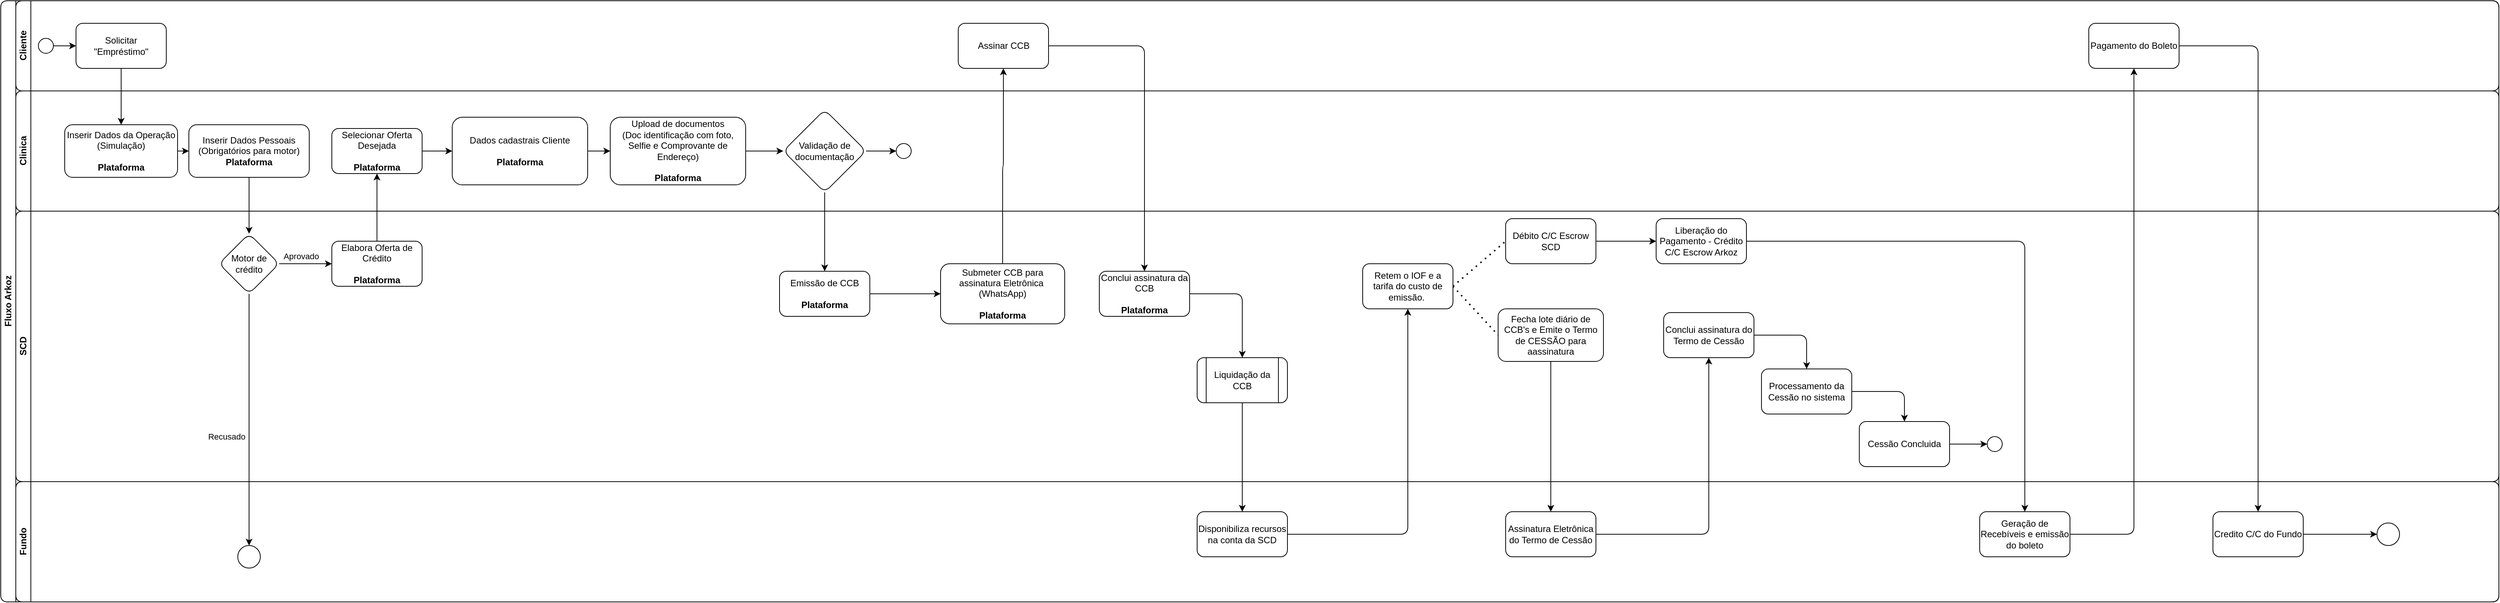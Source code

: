 <mxfile version="24.7.7">
  <diagram id="prtHgNgQTEPvFCAcTncT" name="Page-1">
    <mxGraphModel dx="1723" dy="1207" grid="1" gridSize="10" guides="1" tooltips="1" connect="1" arrows="1" fold="1" page="1" pageScale="1" pageWidth="827" pageHeight="1169" math="0" shadow="0">
      <root>
        <mxCell id="0" />
        <mxCell id="1" parent="0" />
        <mxCell id="dNxyNK7c78bLwvsdeMH5-19" value="Fluxo Arkoz" style="swimlane;html=1;childLayout=stackLayout;resizeParent=1;resizeParentMax=0;horizontal=0;startSize=20;horizontalStack=0;rounded=1;labelBackgroundColor=none;" parent="1" vertex="1">
          <mxGeometry x="240" y="185" width="3320" height="800" as="geometry" />
        </mxCell>
        <mxCell id="dNxyNK7c78bLwvsdeMH5-20" value="Cliente" style="swimlane;html=1;startSize=20;horizontal=0;rounded=1;labelBackgroundColor=none;" parent="dNxyNK7c78bLwvsdeMH5-19" vertex="1">
          <mxGeometry x="20" width="3300" height="120" as="geometry" />
        </mxCell>
        <mxCell id="GoYFg1bczMCrbbcXfbrg-11" value="" style="edgeStyle=orthogonalEdgeStyle;rounded=1;orthogonalLoop=1;jettySize=auto;html=1;labelBackgroundColor=none;fontColor=default;" parent="dNxyNK7c78bLwvsdeMH5-20" source="dNxyNK7c78bLwvsdeMH5-23" target="GoYFg1bczMCrbbcXfbrg-9" edge="1">
          <mxGeometry relative="1" as="geometry" />
        </mxCell>
        <mxCell id="dNxyNK7c78bLwvsdeMH5-23" value="" style="ellipse;whiteSpace=wrap;html=1;rounded=1;labelBackgroundColor=none;" parent="dNxyNK7c78bLwvsdeMH5-20" vertex="1">
          <mxGeometry x="30" y="50" width="20" height="20" as="geometry" />
        </mxCell>
        <mxCell id="GoYFg1bczMCrbbcXfbrg-9" value="Solicitar &quot;Empréstimo&quot;" style="rounded=1;whiteSpace=wrap;html=1;labelBackgroundColor=none;" parent="dNxyNK7c78bLwvsdeMH5-20" vertex="1">
          <mxGeometry x="80" y="30" width="120" height="60" as="geometry" />
        </mxCell>
        <mxCell id="GoYFg1bczMCrbbcXfbrg-40" value="Assinar CCB" style="whiteSpace=wrap;html=1;rounded=1;labelBackgroundColor=none;" parent="dNxyNK7c78bLwvsdeMH5-20" vertex="1">
          <mxGeometry x="1252.5" y="30" width="120" height="60" as="geometry" />
        </mxCell>
        <mxCell id="GoYFg1bczMCrbbcXfbrg-76" value="Pagamento do Boleto" style="whiteSpace=wrap;html=1;rounded=1;labelBackgroundColor=none;" parent="dNxyNK7c78bLwvsdeMH5-20" vertex="1">
          <mxGeometry x="2755" y="30" width="120" height="60" as="geometry" />
        </mxCell>
        <mxCell id="dNxyNK7c78bLwvsdeMH5-21" value="Clinica" style="swimlane;html=1;startSize=20;horizontal=0;rounded=1;labelBackgroundColor=none;" parent="dNxyNK7c78bLwvsdeMH5-19" vertex="1">
          <mxGeometry x="20" y="120" width="3300" height="160" as="geometry" />
        </mxCell>
        <mxCell id="GoYFg1bczMCrbbcXfbrg-16" value="" style="edgeStyle=orthogonalEdgeStyle;rounded=1;orthogonalLoop=1;jettySize=auto;html=1;labelBackgroundColor=none;fontColor=default;" parent="dNxyNK7c78bLwvsdeMH5-21" source="GoYFg1bczMCrbbcXfbrg-13" target="GoYFg1bczMCrbbcXfbrg-15" edge="1">
          <mxGeometry relative="1" as="geometry" />
        </mxCell>
        <mxCell id="GoYFg1bczMCrbbcXfbrg-13" value="Inserir Dados da Operação&lt;br&gt;(Simulação)&lt;br&gt;&lt;div&gt;&lt;br&gt;&lt;/div&gt;&lt;div&gt;&lt;b&gt;Plataforma&lt;/b&gt;&lt;br&gt;&lt;/div&gt;" style="whiteSpace=wrap;html=1;rounded=1;labelBackgroundColor=none;" parent="dNxyNK7c78bLwvsdeMH5-21" vertex="1">
          <mxGeometry x="65" y="45" width="150" height="70" as="geometry" />
        </mxCell>
        <mxCell id="GoYFg1bczMCrbbcXfbrg-15" value="Inserir Dados Pessoais&lt;br&gt;(Obrigatórios para motor)&lt;br&gt;&lt;b&gt;Plataforma&lt;/b&gt;" style="whiteSpace=wrap;html=1;rounded=1;labelBackgroundColor=none;" parent="dNxyNK7c78bLwvsdeMH5-21" vertex="1">
          <mxGeometry x="230" y="45" width="160" height="70" as="geometry" />
        </mxCell>
        <mxCell id="GoYFg1bczMCrbbcXfbrg-84" value="" style="edgeStyle=orthogonalEdgeStyle;rounded=1;orthogonalLoop=1;jettySize=auto;html=1;labelBackgroundColor=none;fontColor=default;" parent="dNxyNK7c78bLwvsdeMH5-21" source="GoYFg1bczMCrbbcXfbrg-27" target="GoYFg1bczMCrbbcXfbrg-83" edge="1">
          <mxGeometry relative="1" as="geometry" />
        </mxCell>
        <mxCell id="GoYFg1bczMCrbbcXfbrg-27" value="Selecionar Oferta Desejada&lt;div&gt;&lt;br&gt;&lt;/div&gt;&lt;div&gt;&lt;b&gt;Plataforma&lt;/b&gt;&lt;br&gt;&lt;/div&gt;" style="whiteSpace=wrap;html=1;rounded=1;labelBackgroundColor=none;" parent="dNxyNK7c78bLwvsdeMH5-21" vertex="1">
          <mxGeometry x="420" y="50" width="120" height="60" as="geometry" />
        </mxCell>
        <mxCell id="GoYFg1bczMCrbbcXfbrg-32" value="" style="edgeStyle=orthogonalEdgeStyle;rounded=1;orthogonalLoop=1;jettySize=auto;html=1;labelBackgroundColor=none;fontColor=default;" parent="dNxyNK7c78bLwvsdeMH5-21" source="GoYFg1bczMCrbbcXfbrg-29" target="GoYFg1bczMCrbbcXfbrg-31" edge="1">
          <mxGeometry relative="1" as="geometry" />
        </mxCell>
        <mxCell id="GoYFg1bczMCrbbcXfbrg-29" value="Upload de documentos&lt;br&gt;(Doc identificação com foto, Selfie e Comprovante de Endereço&lt;span style=&quot;background-color: initial;&quot;&gt;)&lt;br&gt;&lt;br&gt;&lt;/span&gt;&lt;b&gt;Plataforma&lt;/b&gt;&lt;span style=&quot;background-color: initial;&quot;&gt;&lt;br&gt;&lt;/span&gt;" style="whiteSpace=wrap;html=1;rounded=1;labelBackgroundColor=none;" parent="dNxyNK7c78bLwvsdeMH5-21" vertex="1">
          <mxGeometry x="790" y="35" width="180" height="90" as="geometry" />
        </mxCell>
        <mxCell id="GoYFg1bczMCrbbcXfbrg-31" value="Validação de documentação" style="rhombus;whiteSpace=wrap;html=1;rounded=1;labelBackgroundColor=none;" parent="dNxyNK7c78bLwvsdeMH5-21" vertex="1">
          <mxGeometry x="1020" y="25" width="110" height="110" as="geometry" />
        </mxCell>
        <mxCell id="GoYFg1bczMCrbbcXfbrg-35" value="" style="ellipse;whiteSpace=wrap;html=1;aspect=fixed;rounded=1;labelBackgroundColor=none;" parent="dNxyNK7c78bLwvsdeMH5-21" vertex="1">
          <mxGeometry x="1170" y="70" width="20" height="20" as="geometry" />
        </mxCell>
        <mxCell id="GoYFg1bczMCrbbcXfbrg-34" value="" style="edgeStyle=orthogonalEdgeStyle;rounded=1;orthogonalLoop=1;jettySize=auto;html=1;labelBackgroundColor=none;fontColor=default;" parent="dNxyNK7c78bLwvsdeMH5-21" source="GoYFg1bczMCrbbcXfbrg-31" target="GoYFg1bczMCrbbcXfbrg-35" edge="1">
          <mxGeometry relative="1" as="geometry">
            <mxPoint x="1020" y="80" as="targetPoint" />
          </mxGeometry>
        </mxCell>
        <mxCell id="GoYFg1bczMCrbbcXfbrg-85" value="" style="edgeStyle=orthogonalEdgeStyle;rounded=1;orthogonalLoop=1;jettySize=auto;html=1;labelBackgroundColor=none;fontColor=default;" parent="dNxyNK7c78bLwvsdeMH5-21" source="GoYFg1bczMCrbbcXfbrg-83" target="GoYFg1bczMCrbbcXfbrg-29" edge="1">
          <mxGeometry relative="1" as="geometry" />
        </mxCell>
        <mxCell id="GoYFg1bczMCrbbcXfbrg-83" value="&lt;span style=&quot;background-color: initial;&quot;&gt;Dados cadastrais Cliente&lt;br&gt;&lt;br&gt;&lt;/span&gt;&lt;b&gt;Plataforma&lt;/b&gt;&lt;span style=&quot;background-color: initial;&quot;&gt;&lt;br&gt;&lt;/span&gt;" style="whiteSpace=wrap;html=1;rounded=1;labelBackgroundColor=none;" parent="dNxyNK7c78bLwvsdeMH5-21" vertex="1">
          <mxGeometry x="580" y="35" width="180" height="90" as="geometry" />
        </mxCell>
        <mxCell id="dNxyNK7c78bLwvsdeMH5-22" value="SCD" style="swimlane;html=1;startSize=20;horizontal=0;rounded=1;labelBackgroundColor=none;" parent="dNxyNK7c78bLwvsdeMH5-19" vertex="1">
          <mxGeometry x="20" y="280" width="3300" height="360" as="geometry" />
        </mxCell>
        <mxCell id="dNxyNK7c78bLwvsdeMH5-37" value="" style="edgeStyle=orthogonalEdgeStyle;rounded=1;orthogonalLoop=1;jettySize=auto;html=1;endArrow=classic;endFill=1;labelBackgroundColor=none;fontColor=default;" parent="dNxyNK7c78bLwvsdeMH5-22" edge="1">
          <mxGeometry relative="1" as="geometry">
            <mxPoint x="320" y="50" as="sourcePoint" />
          </mxGeometry>
        </mxCell>
        <mxCell id="GoYFg1bczMCrbbcXfbrg-25" value="" style="edgeStyle=orthogonalEdgeStyle;rounded=1;orthogonalLoop=1;jettySize=auto;html=1;labelBackgroundColor=none;fontColor=default;exitX=1;exitY=0.5;exitDx=0;exitDy=0;" parent="dNxyNK7c78bLwvsdeMH5-22" source="GoYFg1bczMCrbbcXfbrg-19" target="GoYFg1bczMCrbbcXfbrg-24" edge="1">
          <mxGeometry relative="1" as="geometry" />
        </mxCell>
        <mxCell id="GoYFg1bczMCrbbcXfbrg-26" value="Aprovado" style="edgeLabel;html=1;align=center;verticalAlign=middle;resizable=0;points=[];rounded=1;labelBackgroundColor=none;" parent="GoYFg1bczMCrbbcXfbrg-25" vertex="1" connectable="0">
          <mxGeometry x="0.444" y="-1" relative="1" as="geometry">
            <mxPoint x="-22" y="-11" as="offset" />
          </mxGeometry>
        </mxCell>
        <mxCell id="GoYFg1bczMCrbbcXfbrg-19" value="Motor de crédito" style="rhombus;whiteSpace=wrap;html=1;rounded=1;labelBackgroundColor=none;" parent="dNxyNK7c78bLwvsdeMH5-22" vertex="1">
          <mxGeometry x="270" y="30" width="80" height="80" as="geometry" />
        </mxCell>
        <mxCell id="GoYFg1bczMCrbbcXfbrg-24" value="Elabora Oferta de Crédito&lt;br&gt;&lt;br&gt;&lt;b&gt;Plataforma&lt;/b&gt;" style="whiteSpace=wrap;html=1;rounded=1;labelBackgroundColor=none;" parent="dNxyNK7c78bLwvsdeMH5-22" vertex="1">
          <mxGeometry x="420" y="40" width="120" height="60" as="geometry" />
        </mxCell>
        <mxCell id="GoYFg1bczMCrbbcXfbrg-39" value="" style="edgeStyle=orthogonalEdgeStyle;rounded=1;orthogonalLoop=1;jettySize=auto;html=1;labelBackgroundColor=none;fontColor=default;" parent="dNxyNK7c78bLwvsdeMH5-22" source="GoYFg1bczMCrbbcXfbrg-36" target="GoYFg1bczMCrbbcXfbrg-38" edge="1">
          <mxGeometry relative="1" as="geometry" />
        </mxCell>
        <mxCell id="GoYFg1bczMCrbbcXfbrg-36" value="Emissão de CCB&lt;br&gt;&lt;br&gt;&lt;b&gt;Plataforma&lt;/b&gt;" style="whiteSpace=wrap;html=1;rounded=1;labelBackgroundColor=none;" parent="dNxyNK7c78bLwvsdeMH5-22" vertex="1">
          <mxGeometry x="1015" y="80" width="120" height="60" as="geometry" />
        </mxCell>
        <mxCell id="GoYFg1bczMCrbbcXfbrg-38" value="Submeter CCB para assinatura Eletrônica&amp;nbsp;&lt;br&gt;(WhatsApp)&lt;div&gt;&lt;br&gt;&lt;/div&gt;&lt;div&gt;&lt;b&gt;Plataforma&lt;/b&gt;&lt;br&gt;&lt;/div&gt;" style="whiteSpace=wrap;html=1;rounded=1;labelBackgroundColor=none;" parent="dNxyNK7c78bLwvsdeMH5-22" vertex="1">
          <mxGeometry x="1229" y="70" width="165" height="80" as="geometry" />
        </mxCell>
        <mxCell id="GoYFg1bczMCrbbcXfbrg-45" value="" style="edgeStyle=orthogonalEdgeStyle;rounded=1;orthogonalLoop=1;jettySize=auto;html=1;labelBackgroundColor=none;fontColor=default;" parent="dNxyNK7c78bLwvsdeMH5-22" source="GoYFg1bczMCrbbcXfbrg-42" target="GoYFg1bczMCrbbcXfbrg-44" edge="1">
          <mxGeometry relative="1" as="geometry" />
        </mxCell>
        <mxCell id="GoYFg1bczMCrbbcXfbrg-42" value="Conclui assinatura da CCB&lt;div&gt;&lt;br&gt;&lt;/div&gt;&lt;div&gt;&lt;b&gt;Plataforma&lt;/b&gt;&lt;br&gt;&lt;/div&gt;" style="whiteSpace=wrap;html=1;rounded=1;labelBackgroundColor=none;" parent="dNxyNK7c78bLwvsdeMH5-22" vertex="1">
          <mxGeometry x="1440" y="80" width="120" height="60" as="geometry" />
        </mxCell>
        <mxCell id="GoYFg1bczMCrbbcXfbrg-44" value="Liquidação da CCB" style="shape=process;whiteSpace=wrap;html=1;backgroundOutline=1;rounded=1;labelBackgroundColor=none;" parent="dNxyNK7c78bLwvsdeMH5-22" vertex="1">
          <mxGeometry x="1570" y="195" width="120" height="60" as="geometry" />
        </mxCell>
        <mxCell id="GoYFg1bczMCrbbcXfbrg-48" value="Retem o IOF e a tarifa do custo de emissão.&amp;nbsp;" style="whiteSpace=wrap;html=1;rounded=1;labelBackgroundColor=none;" parent="dNxyNK7c78bLwvsdeMH5-22" vertex="1">
          <mxGeometry x="1790" y="70" width="120" height="60" as="geometry" />
        </mxCell>
        <mxCell id="GoYFg1bczMCrbbcXfbrg-60" value="" style="edgeStyle=orthogonalEdgeStyle;rounded=1;orthogonalLoop=1;jettySize=auto;html=1;labelBackgroundColor=none;fontColor=default;" parent="dNxyNK7c78bLwvsdeMH5-22" source="GoYFg1bczMCrbbcXfbrg-50" target="GoYFg1bczMCrbbcXfbrg-59" edge="1">
          <mxGeometry relative="1" as="geometry" />
        </mxCell>
        <mxCell id="GoYFg1bczMCrbbcXfbrg-50" value="Débito C/C Escrow SCD" style="whiteSpace=wrap;html=1;rounded=1;labelBackgroundColor=none;" parent="dNxyNK7c78bLwvsdeMH5-22" vertex="1">
          <mxGeometry x="1980" y="10" width="120" height="60" as="geometry" />
        </mxCell>
        <mxCell id="GoYFg1bczMCrbbcXfbrg-53" value="" style="endArrow=none;dashed=1;html=1;dashPattern=1 3;strokeWidth=2;rounded=1;exitX=1;exitY=0.5;exitDx=0;exitDy=0;entryX=0;entryY=0.5;entryDx=0;entryDy=0;labelBackgroundColor=none;fontColor=default;" parent="dNxyNK7c78bLwvsdeMH5-22" source="GoYFg1bczMCrbbcXfbrg-48" target="GoYFg1bczMCrbbcXfbrg-50" edge="1">
          <mxGeometry width="50" height="50" relative="1" as="geometry">
            <mxPoint x="2050" y="250" as="sourcePoint" />
            <mxPoint x="2100" y="200" as="targetPoint" />
          </mxGeometry>
        </mxCell>
        <mxCell id="GoYFg1bczMCrbbcXfbrg-54" value="Fecha lote diário de CCB&#39;s e Emite o Termo de CESSÃO para aassinatura" style="whiteSpace=wrap;html=1;rounded=1;labelBackgroundColor=none;" parent="dNxyNK7c78bLwvsdeMH5-22" vertex="1">
          <mxGeometry x="1970" y="130" width="140" height="70" as="geometry" />
        </mxCell>
        <mxCell id="GoYFg1bczMCrbbcXfbrg-56" value="" style="endArrow=none;dashed=1;html=1;dashPattern=1 3;strokeWidth=2;rounded=1;exitX=1;exitY=0.5;exitDx=0;exitDy=0;entryX=0;entryY=0.5;entryDx=0;entryDy=0;labelBackgroundColor=none;fontColor=default;" parent="dNxyNK7c78bLwvsdeMH5-22" source="GoYFg1bczMCrbbcXfbrg-48" target="GoYFg1bczMCrbbcXfbrg-54" edge="1">
          <mxGeometry width="50" height="50" relative="1" as="geometry">
            <mxPoint x="1920" y="160" as="sourcePoint" />
            <mxPoint x="1970" y="110" as="targetPoint" />
          </mxGeometry>
        </mxCell>
        <mxCell id="GoYFg1bczMCrbbcXfbrg-59" value="Liberação do Pagamento - Crédito C/C Escrow Arkoz" style="whiteSpace=wrap;html=1;rounded=1;labelBackgroundColor=none;" parent="dNxyNK7c78bLwvsdeMH5-22" vertex="1">
          <mxGeometry x="2180" y="10" width="120" height="60" as="geometry" />
        </mxCell>
        <mxCell id="GoYFg1bczMCrbbcXfbrg-64" value="" style="edgeStyle=orthogonalEdgeStyle;rounded=1;orthogonalLoop=1;jettySize=auto;html=1;labelBackgroundColor=none;fontColor=default;" parent="dNxyNK7c78bLwvsdeMH5-22" source="GoYFg1bczMCrbbcXfbrg-61" target="GoYFg1bczMCrbbcXfbrg-63" edge="1">
          <mxGeometry relative="1" as="geometry" />
        </mxCell>
        <mxCell id="GoYFg1bczMCrbbcXfbrg-61" value="Conclui assinatura do Termo de Cessão" style="whiteSpace=wrap;html=1;rounded=1;labelBackgroundColor=none;" parent="dNxyNK7c78bLwvsdeMH5-22" vertex="1">
          <mxGeometry x="2190" y="135" width="120" height="60" as="geometry" />
        </mxCell>
        <mxCell id="GoYFg1bczMCrbbcXfbrg-66" value="" style="edgeStyle=orthogonalEdgeStyle;rounded=1;orthogonalLoop=1;jettySize=auto;html=1;labelBackgroundColor=none;fontColor=default;" parent="dNxyNK7c78bLwvsdeMH5-22" source="GoYFg1bczMCrbbcXfbrg-63" target="GoYFg1bczMCrbbcXfbrg-65" edge="1">
          <mxGeometry relative="1" as="geometry" />
        </mxCell>
        <mxCell id="GoYFg1bczMCrbbcXfbrg-63" value="Processamento da Cessão no sistema" style="whiteSpace=wrap;html=1;rounded=1;labelBackgroundColor=none;" parent="dNxyNK7c78bLwvsdeMH5-22" vertex="1">
          <mxGeometry x="2320" y="210" width="120" height="60" as="geometry" />
        </mxCell>
        <mxCell id="GoYFg1bczMCrbbcXfbrg-68" value="" style="edgeStyle=orthogonalEdgeStyle;rounded=1;orthogonalLoop=1;jettySize=auto;html=1;labelBackgroundColor=none;fontColor=default;" parent="dNxyNK7c78bLwvsdeMH5-22" source="GoYFg1bczMCrbbcXfbrg-65" target="GoYFg1bczMCrbbcXfbrg-67" edge="1">
          <mxGeometry relative="1" as="geometry" />
        </mxCell>
        <mxCell id="GoYFg1bczMCrbbcXfbrg-65" value="Cessão Concluida" style="whiteSpace=wrap;html=1;rounded=1;labelBackgroundColor=none;" parent="dNxyNK7c78bLwvsdeMH5-22" vertex="1">
          <mxGeometry x="2450" y="280" width="120" height="60" as="geometry" />
        </mxCell>
        <mxCell id="GoYFg1bczMCrbbcXfbrg-67" value="" style="ellipse;whiteSpace=wrap;html=1;rounded=1;labelBackgroundColor=none;" parent="dNxyNK7c78bLwvsdeMH5-22" vertex="1">
          <mxGeometry x="2620" y="300" width="20" height="20" as="geometry" />
        </mxCell>
        <mxCell id="GoYFg1bczMCrbbcXfbrg-5" value="Fundo" style="swimlane;html=1;startSize=20;horizontal=0;rounded=1;labelBackgroundColor=none;" parent="dNxyNK7c78bLwvsdeMH5-19" vertex="1">
          <mxGeometry x="20" y="640" width="3300" height="160" as="geometry" />
        </mxCell>
        <mxCell id="GoYFg1bczMCrbbcXfbrg-21" value="" style="ellipse;whiteSpace=wrap;html=1;rounded=1;labelBackgroundColor=none;" parent="GoYFg1bczMCrbbcXfbrg-5" vertex="1">
          <mxGeometry x="295" y="85" width="30" height="30" as="geometry" />
        </mxCell>
        <mxCell id="GoYFg1bczMCrbbcXfbrg-46" value="Disponibiliza recursos na conta da SCD" style="whiteSpace=wrap;html=1;rounded=1;labelBackgroundColor=none;" parent="GoYFg1bczMCrbbcXfbrg-5" vertex="1">
          <mxGeometry x="1570" y="40" width="120" height="60" as="geometry" />
        </mxCell>
        <mxCell id="GoYFg1bczMCrbbcXfbrg-57" value="Assinatura Eletrônica do Termo de Cessão" style="whiteSpace=wrap;html=1;rounded=1;labelBackgroundColor=none;" parent="GoYFg1bczMCrbbcXfbrg-5" vertex="1">
          <mxGeometry x="1980" y="40" width="120" height="60" as="geometry" />
        </mxCell>
        <mxCell id="GoYFg1bczMCrbbcXfbrg-70" value="Geração de Recebíveis e emissão do boleto" style="whiteSpace=wrap;html=1;rounded=1;labelBackgroundColor=none;" parent="GoYFg1bczMCrbbcXfbrg-5" vertex="1">
          <mxGeometry x="2610" y="40" width="120" height="60" as="geometry" />
        </mxCell>
        <mxCell id="GoYFg1bczMCrbbcXfbrg-81" value="" style="edgeStyle=orthogonalEdgeStyle;rounded=1;orthogonalLoop=1;jettySize=auto;html=1;labelBackgroundColor=none;fontColor=default;" parent="GoYFg1bczMCrbbcXfbrg-5" source="GoYFg1bczMCrbbcXfbrg-78" target="GoYFg1bczMCrbbcXfbrg-80" edge="1">
          <mxGeometry relative="1" as="geometry" />
        </mxCell>
        <mxCell id="GoYFg1bczMCrbbcXfbrg-78" value="Credito C/C do Fundo" style="whiteSpace=wrap;html=1;rounded=1;labelBackgroundColor=none;" parent="GoYFg1bczMCrbbcXfbrg-5" vertex="1">
          <mxGeometry x="2920" y="40" width="120" height="60" as="geometry" />
        </mxCell>
        <mxCell id="GoYFg1bczMCrbbcXfbrg-80" value="" style="ellipse;whiteSpace=wrap;html=1;rounded=1;labelBackgroundColor=none;" parent="GoYFg1bczMCrbbcXfbrg-5" vertex="1">
          <mxGeometry x="3138" y="55" width="30" height="30" as="geometry" />
        </mxCell>
        <mxCell id="GoYFg1bczMCrbbcXfbrg-14" value="" style="edgeStyle=orthogonalEdgeStyle;rounded=1;orthogonalLoop=1;jettySize=auto;html=1;labelBackgroundColor=none;fontColor=default;" parent="dNxyNK7c78bLwvsdeMH5-19" source="GoYFg1bczMCrbbcXfbrg-9" target="GoYFg1bczMCrbbcXfbrg-13" edge="1">
          <mxGeometry relative="1" as="geometry" />
        </mxCell>
        <mxCell id="GoYFg1bczMCrbbcXfbrg-20" value="" style="edgeStyle=orthogonalEdgeStyle;rounded=1;orthogonalLoop=1;jettySize=auto;html=1;labelBackgroundColor=none;fontColor=default;entryX=0.5;entryY=0;entryDx=0;entryDy=0;" parent="dNxyNK7c78bLwvsdeMH5-19" source="GoYFg1bczMCrbbcXfbrg-15" target="GoYFg1bczMCrbbcXfbrg-19" edge="1">
          <mxGeometry relative="1" as="geometry" />
        </mxCell>
        <mxCell id="GoYFg1bczMCrbbcXfbrg-22" value="" style="edgeStyle=orthogonalEdgeStyle;rounded=1;orthogonalLoop=1;jettySize=auto;html=1;labelBackgroundColor=none;fontColor=default;exitX=0.5;exitY=1;exitDx=0;exitDy=0;" parent="dNxyNK7c78bLwvsdeMH5-19" source="GoYFg1bczMCrbbcXfbrg-19" target="GoYFg1bczMCrbbcXfbrg-21" edge="1">
          <mxGeometry relative="1" as="geometry" />
        </mxCell>
        <mxCell id="GoYFg1bczMCrbbcXfbrg-23" value="Recusado" style="edgeLabel;html=1;align=center;verticalAlign=middle;resizable=0;points=[];rounded=1;labelBackgroundColor=none;" parent="GoYFg1bczMCrbbcXfbrg-22" vertex="1" connectable="0">
          <mxGeometry x="0.045" y="1" relative="1" as="geometry">
            <mxPoint x="-31" y="15" as="offset" />
          </mxGeometry>
        </mxCell>
        <mxCell id="GoYFg1bczMCrbbcXfbrg-28" value="" style="edgeStyle=orthogonalEdgeStyle;rounded=1;orthogonalLoop=1;jettySize=auto;html=1;labelBackgroundColor=none;fontColor=default;" parent="dNxyNK7c78bLwvsdeMH5-19" source="GoYFg1bczMCrbbcXfbrg-24" target="GoYFg1bczMCrbbcXfbrg-27" edge="1">
          <mxGeometry relative="1" as="geometry" />
        </mxCell>
        <mxCell id="GoYFg1bczMCrbbcXfbrg-37" value="" style="edgeStyle=orthogonalEdgeStyle;rounded=1;orthogonalLoop=1;jettySize=auto;html=1;labelBackgroundColor=none;fontColor=default;" parent="dNxyNK7c78bLwvsdeMH5-19" source="GoYFg1bczMCrbbcXfbrg-31" target="GoYFg1bczMCrbbcXfbrg-36" edge="1">
          <mxGeometry relative="1" as="geometry" />
        </mxCell>
        <mxCell id="GoYFg1bczMCrbbcXfbrg-41" value="" style="edgeStyle=orthogonalEdgeStyle;rounded=1;orthogonalLoop=1;jettySize=auto;html=1;labelBackgroundColor=none;fontColor=default;" parent="dNxyNK7c78bLwvsdeMH5-19" source="GoYFg1bczMCrbbcXfbrg-38" target="GoYFg1bczMCrbbcXfbrg-40" edge="1">
          <mxGeometry relative="1" as="geometry" />
        </mxCell>
        <mxCell id="GoYFg1bczMCrbbcXfbrg-43" value="" style="edgeStyle=orthogonalEdgeStyle;rounded=1;orthogonalLoop=1;jettySize=auto;html=1;labelBackgroundColor=none;fontColor=default;exitX=1;exitY=0.5;exitDx=0;exitDy=0;" parent="dNxyNK7c78bLwvsdeMH5-19" source="GoYFg1bczMCrbbcXfbrg-40" target="GoYFg1bczMCrbbcXfbrg-42" edge="1">
          <mxGeometry relative="1" as="geometry" />
        </mxCell>
        <mxCell id="GoYFg1bczMCrbbcXfbrg-47" value="" style="edgeStyle=orthogonalEdgeStyle;rounded=1;orthogonalLoop=1;jettySize=auto;html=1;labelBackgroundColor=none;fontColor=default;" parent="dNxyNK7c78bLwvsdeMH5-19" source="GoYFg1bczMCrbbcXfbrg-44" target="GoYFg1bczMCrbbcXfbrg-46" edge="1">
          <mxGeometry relative="1" as="geometry" />
        </mxCell>
        <mxCell id="GoYFg1bczMCrbbcXfbrg-49" value="" style="edgeStyle=orthogonalEdgeStyle;rounded=1;orthogonalLoop=1;jettySize=auto;html=1;labelBackgroundColor=none;fontColor=default;" parent="dNxyNK7c78bLwvsdeMH5-19" source="GoYFg1bczMCrbbcXfbrg-46" target="GoYFg1bczMCrbbcXfbrg-48" edge="1">
          <mxGeometry relative="1" as="geometry" />
        </mxCell>
        <mxCell id="GoYFg1bczMCrbbcXfbrg-58" value="" style="edgeStyle=orthogonalEdgeStyle;rounded=1;orthogonalLoop=1;jettySize=auto;html=1;labelBackgroundColor=none;fontColor=default;" parent="dNxyNK7c78bLwvsdeMH5-19" source="GoYFg1bczMCrbbcXfbrg-54" target="GoYFg1bczMCrbbcXfbrg-57" edge="1">
          <mxGeometry relative="1" as="geometry" />
        </mxCell>
        <mxCell id="GoYFg1bczMCrbbcXfbrg-62" value="" style="edgeStyle=orthogonalEdgeStyle;rounded=1;orthogonalLoop=1;jettySize=auto;html=1;labelBackgroundColor=none;fontColor=default;" parent="dNxyNK7c78bLwvsdeMH5-19" source="GoYFg1bczMCrbbcXfbrg-57" target="GoYFg1bczMCrbbcXfbrg-61" edge="1">
          <mxGeometry relative="1" as="geometry" />
        </mxCell>
        <mxCell id="GoYFg1bczMCrbbcXfbrg-71" value="" style="edgeStyle=orthogonalEdgeStyle;rounded=1;orthogonalLoop=1;jettySize=auto;html=1;labelBackgroundColor=none;fontColor=default;" parent="dNxyNK7c78bLwvsdeMH5-19" source="GoYFg1bczMCrbbcXfbrg-59" target="GoYFg1bczMCrbbcXfbrg-70" edge="1">
          <mxGeometry relative="1" as="geometry" />
        </mxCell>
        <mxCell id="GoYFg1bczMCrbbcXfbrg-77" value="" style="edgeStyle=orthogonalEdgeStyle;rounded=1;orthogonalLoop=1;jettySize=auto;html=1;labelBackgroundColor=none;fontColor=default;" parent="dNxyNK7c78bLwvsdeMH5-19" source="GoYFg1bczMCrbbcXfbrg-70" target="GoYFg1bczMCrbbcXfbrg-76" edge="1">
          <mxGeometry relative="1" as="geometry" />
        </mxCell>
        <mxCell id="GoYFg1bczMCrbbcXfbrg-79" value="" style="edgeStyle=orthogonalEdgeStyle;rounded=1;orthogonalLoop=1;jettySize=auto;html=1;labelBackgroundColor=none;fontColor=default;" parent="dNxyNK7c78bLwvsdeMH5-19" source="GoYFg1bczMCrbbcXfbrg-76" target="GoYFg1bczMCrbbcXfbrg-78" edge="1">
          <mxGeometry relative="1" as="geometry" />
        </mxCell>
      </root>
    </mxGraphModel>
  </diagram>
</mxfile>
